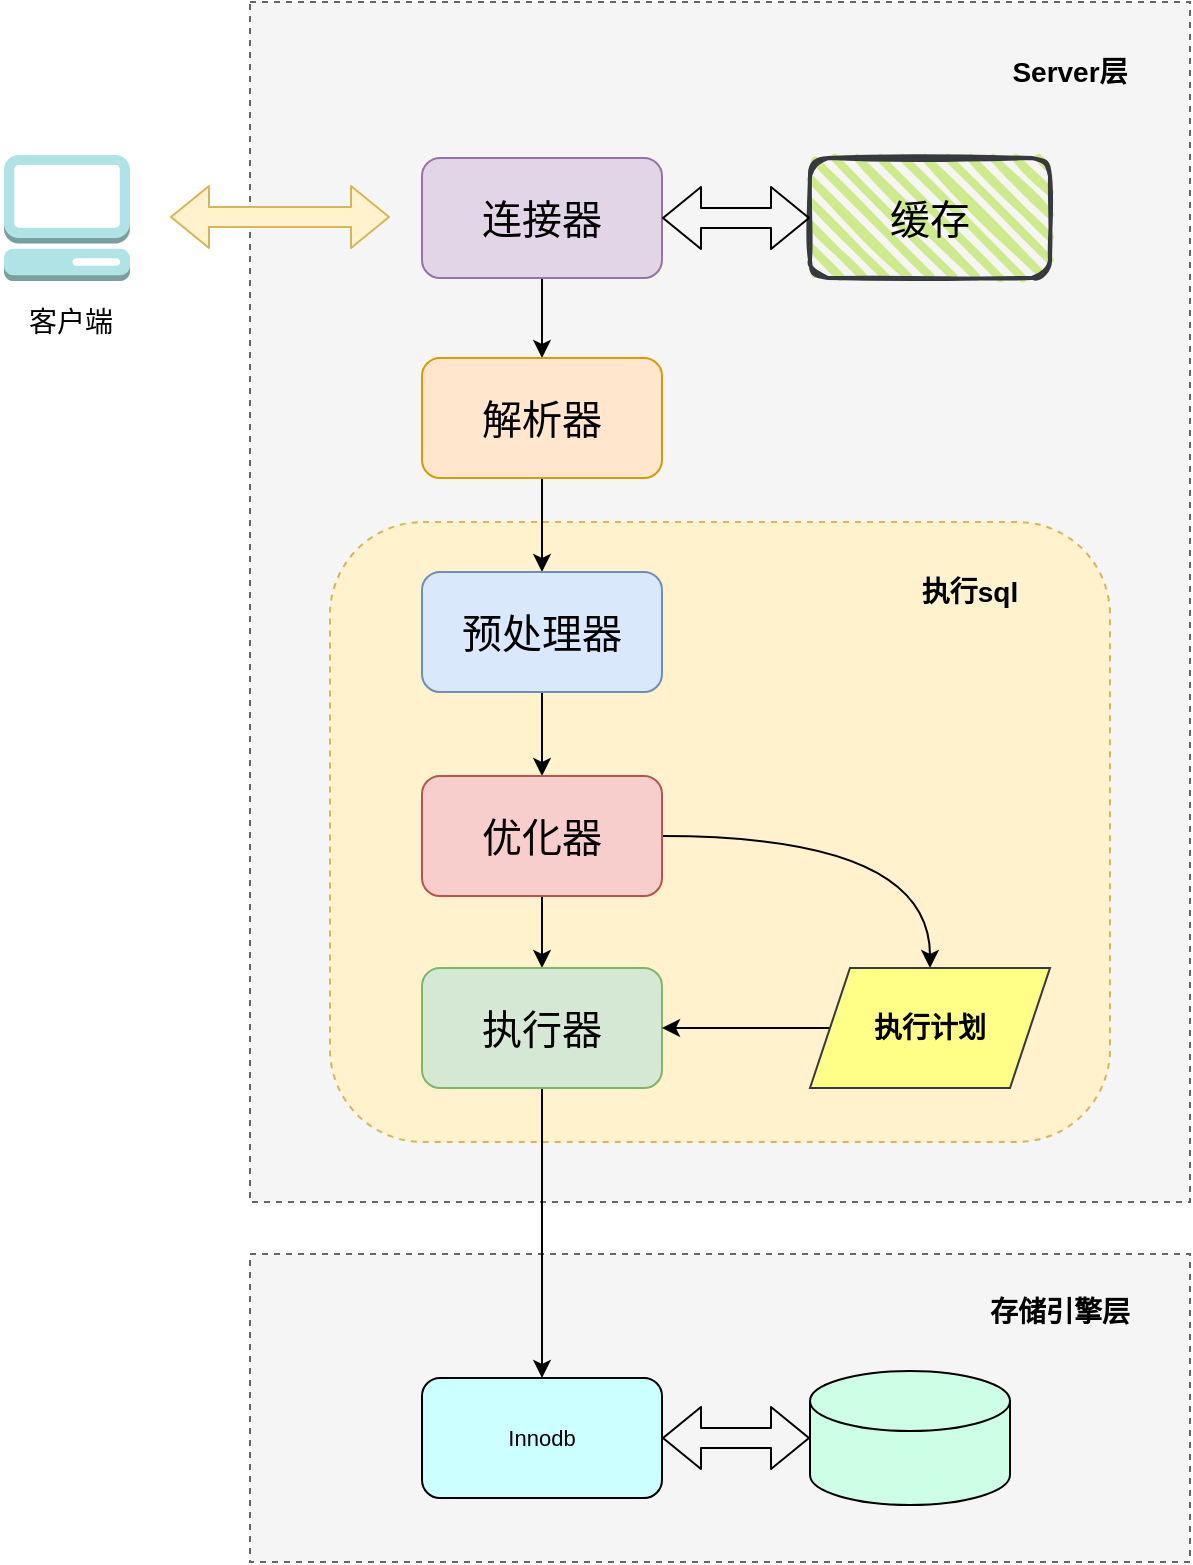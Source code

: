 <mxfile version="20.4.1" type="github">
  <diagram id="_2H_7gOdbjpE27JCmU6C" name="第 1 页">
    <mxGraphModel dx="946" dy="591" grid="1" gridSize="10" guides="1" tooltips="1" connect="1" arrows="1" fold="1" page="1" pageScale="1" pageWidth="827" pageHeight="1169" math="0" shadow="0">
      <root>
        <mxCell id="0" />
        <mxCell id="1" parent="0" />
        <mxCell id="HJMY5x-vd4g9t8Cu7ISa-10" value="" style="rounded=0;whiteSpace=wrap;html=1;fontSize=20;fillColor=#f5f5f5;dashed=1;fontColor=#333333;strokeColor=#666666;" vertex="1" parent="1">
          <mxGeometry x="220" y="686" width="470" height="154" as="geometry" />
        </mxCell>
        <mxCell id="HJMY5x-vd4g9t8Cu7ISa-5" value="" style="rounded=0;whiteSpace=wrap;html=1;fontSize=20;fillColor=#f5f5f5;dashed=1;fontColor=#333333;strokeColor=#666666;" vertex="1" parent="1">
          <mxGeometry x="220" y="60" width="470" height="600" as="geometry" />
        </mxCell>
        <mxCell id="HJMY5x-vd4g9t8Cu7ISa-15" value="" style="rounded=1;whiteSpace=wrap;html=1;dashed=1;fontSize=11;fillColor=#fff2cc;strokeColor=#d6b656;" vertex="1" parent="1">
          <mxGeometry x="260" y="320" width="390" height="310" as="geometry" />
        </mxCell>
        <mxCell id="HJMY5x-vd4g9t8Cu7ISa-1" value="&lt;font style=&quot;font-size: 20px;&quot;&gt;缓存&lt;/font&gt;" style="rounded=1;whiteSpace=wrap;html=1;strokeWidth=2;fillWeight=4;hachureGap=8;hachureAngle=45;fillColor=#cdeb8b;sketch=1;strokeColor=#36393d;" vertex="1" parent="1">
          <mxGeometry x="500" y="138" width="120" height="60" as="geometry" />
        </mxCell>
        <mxCell id="HJMY5x-vd4g9t8Cu7ISa-12" value="" style="edgeStyle=orthogonalEdgeStyle;rounded=0;orthogonalLoop=1;jettySize=auto;html=1;exitX=0.5;exitY=1;exitDx=0;exitDy=0;entryX=0.5;entryY=0;entryDx=0;entryDy=0;fontSize=20;" edge="1" parent="1" source="HJMY5x-vd4g9t8Cu7ISa-2" target="HJMY5x-vd4g9t8Cu7ISa-6">
          <mxGeometry relative="1" as="geometry" />
        </mxCell>
        <mxCell id="HJMY5x-vd4g9t8Cu7ISa-2" value="连接器" style="rounded=1;whiteSpace=wrap;html=1;fontSize=20;fillColor=#e1d5e7;strokeColor=#9673a6;" vertex="1" parent="1">
          <mxGeometry x="306" y="138" width="120" height="60" as="geometry" />
        </mxCell>
        <mxCell id="HJMY5x-vd4g9t8Cu7ISa-20" value="" style="edgeStyle=orthogonalEdgeStyle;curved=1;orthogonalLoop=1;jettySize=auto;html=1;fontSize=11;" edge="1" parent="1" source="HJMY5x-vd4g9t8Cu7ISa-6" target="HJMY5x-vd4g9t8Cu7ISa-7">
          <mxGeometry relative="1" as="geometry" />
        </mxCell>
        <mxCell id="HJMY5x-vd4g9t8Cu7ISa-6" value="解析器" style="rounded=1;whiteSpace=wrap;html=1;fontSize=20;fillColor=#ffe6cc;strokeColor=#d79b00;" vertex="1" parent="1">
          <mxGeometry x="306" y="238" width="120" height="60" as="geometry" />
        </mxCell>
        <mxCell id="HJMY5x-vd4g9t8Cu7ISa-21" value="" style="edgeStyle=orthogonalEdgeStyle;curved=1;orthogonalLoop=1;jettySize=auto;html=1;fontSize=11;" edge="1" parent="1" source="HJMY5x-vd4g9t8Cu7ISa-7" target="HJMY5x-vd4g9t8Cu7ISa-8">
          <mxGeometry relative="1" as="geometry" />
        </mxCell>
        <mxCell id="HJMY5x-vd4g9t8Cu7ISa-7" value="预处理器" style="rounded=1;whiteSpace=wrap;html=1;fontSize=20;fillColor=#dae8fc;strokeColor=#6c8ebf;" vertex="1" parent="1">
          <mxGeometry x="306" y="345" width="120" height="60" as="geometry" />
        </mxCell>
        <mxCell id="HJMY5x-vd4g9t8Cu7ISa-22" value="" style="edgeStyle=orthogonalEdgeStyle;curved=1;orthogonalLoop=1;jettySize=auto;html=1;fontSize=11;" edge="1" parent="1" source="HJMY5x-vd4g9t8Cu7ISa-8" target="HJMY5x-vd4g9t8Cu7ISa-9">
          <mxGeometry relative="1" as="geometry" />
        </mxCell>
        <mxCell id="HJMY5x-vd4g9t8Cu7ISa-31" value="" style="edgeStyle=orthogonalEdgeStyle;curved=1;orthogonalLoop=1;jettySize=auto;html=1;fontSize=14;" edge="1" parent="1" source="HJMY5x-vd4g9t8Cu7ISa-8" target="HJMY5x-vd4g9t8Cu7ISa-30">
          <mxGeometry relative="1" as="geometry" />
        </mxCell>
        <mxCell id="HJMY5x-vd4g9t8Cu7ISa-8" value="优化器" style="rounded=1;whiteSpace=wrap;html=1;fontSize=20;fillColor=#f8cecc;strokeColor=#b85450;" vertex="1" parent="1">
          <mxGeometry x="306" y="447" width="120" height="60" as="geometry" />
        </mxCell>
        <mxCell id="HJMY5x-vd4g9t8Cu7ISa-29" style="edgeStyle=orthogonalEdgeStyle;curved=1;orthogonalLoop=1;jettySize=auto;html=1;exitX=0.5;exitY=1;exitDx=0;exitDy=0;entryX=0.5;entryY=0;entryDx=0;entryDy=0;fontSize=11;" edge="1" parent="1" source="HJMY5x-vd4g9t8Cu7ISa-9" target="HJMY5x-vd4g9t8Cu7ISa-23">
          <mxGeometry relative="1" as="geometry" />
        </mxCell>
        <mxCell id="HJMY5x-vd4g9t8Cu7ISa-9" value="执行器" style="rounded=1;whiteSpace=wrap;html=1;fontSize=20;fillColor=#d5e8d4;strokeColor=#82b366;" vertex="1" parent="1">
          <mxGeometry x="306" y="543" width="120" height="60" as="geometry" />
        </mxCell>
        <mxCell id="HJMY5x-vd4g9t8Cu7ISa-11" value="" style="outlineConnect=0;dashed=0;verticalLabelPosition=bottom;verticalAlign=top;align=center;html=1;shape=mxgraph.aws3.management_console;fillColor=#b0e3e6;fontSize=20;strokeColor=#0e8088;" vertex="1" parent="1">
          <mxGeometry x="97" y="136.5" width="63" height="63" as="geometry" />
        </mxCell>
        <mxCell id="HJMY5x-vd4g9t8Cu7ISa-18" value="" style="shape=flexArrow;endArrow=classic;startArrow=classic;html=1;fontSize=11;curved=1;" edge="1" parent="1" source="HJMY5x-vd4g9t8Cu7ISa-2">
          <mxGeometry width="100" height="100" relative="1" as="geometry">
            <mxPoint x="426" y="268" as="sourcePoint" />
            <mxPoint x="500" y="168" as="targetPoint" />
          </mxGeometry>
        </mxCell>
        <mxCell id="HJMY5x-vd4g9t8Cu7ISa-23" value="Innodb" style="rounded=1;whiteSpace=wrap;html=1;fontSize=11;fillColor=#CCFFFF;" vertex="1" parent="1">
          <mxGeometry x="306" y="748" width="120" height="60" as="geometry" />
        </mxCell>
        <mxCell id="HJMY5x-vd4g9t8Cu7ISa-24" value="" style="shape=cylinder3;whiteSpace=wrap;html=1;boundedLbl=1;backgroundOutline=1;size=15;fontSize=11;fillColor=#CCFFE6;" vertex="1" parent="1">
          <mxGeometry x="500" y="744.5" width="100" height="67" as="geometry" />
        </mxCell>
        <mxCell id="HJMY5x-vd4g9t8Cu7ISa-26" value="" style="shape=flexArrow;endArrow=classic;startArrow=classic;html=1;fontSize=11;curved=1;exitX=1;exitY=0.5;exitDx=0;exitDy=0;" edge="1" parent="1" source="HJMY5x-vd4g9t8Cu7ISa-23" target="HJMY5x-vd4g9t8Cu7ISa-24">
          <mxGeometry width="100" height="100" relative="1" as="geometry">
            <mxPoint x="410" y="955" as="sourcePoint" />
            <mxPoint x="510" y="855" as="targetPoint" />
          </mxGeometry>
        </mxCell>
        <mxCell id="HJMY5x-vd4g9t8Cu7ISa-42" style="edgeStyle=orthogonalEdgeStyle;curved=1;orthogonalLoop=1;jettySize=auto;html=1;exitX=0;exitY=0.5;exitDx=0;exitDy=0;fontSize=14;" edge="1" parent="1" source="HJMY5x-vd4g9t8Cu7ISa-30" target="HJMY5x-vd4g9t8Cu7ISa-9">
          <mxGeometry relative="1" as="geometry" />
        </mxCell>
        <mxCell id="HJMY5x-vd4g9t8Cu7ISa-30" value="执行计划" style="shape=parallelogram;perimeter=parallelogramPerimeter;whiteSpace=wrap;html=1;fixedSize=1;fontSize=14;fillColor=#ffff88;fontStyle=1;strokeColor=#36393d;" vertex="1" parent="1">
          <mxGeometry x="500" y="543" width="120" height="60" as="geometry" />
        </mxCell>
        <mxCell id="HJMY5x-vd4g9t8Cu7ISa-37" value="" style="shape=flexArrow;endArrow=classic;startArrow=classic;html=1;fontSize=14;curved=1;fillColor=#fff2cc;strokeColor=#d6b656;" edge="1" parent="1">
          <mxGeometry width="100" height="100" relative="1" as="geometry">
            <mxPoint x="180" y="167.5" as="sourcePoint" />
            <mxPoint x="290" y="167.5" as="targetPoint" />
          </mxGeometry>
        </mxCell>
        <mxCell id="HJMY5x-vd4g9t8Cu7ISa-38" value="客户端" style="text;html=1;align=center;verticalAlign=middle;resizable=0;points=[];autosize=1;strokeColor=none;fillColor=none;fontSize=14;" vertex="1" parent="1">
          <mxGeometry x="95" y="205" width="70" height="30" as="geometry" />
        </mxCell>
        <mxCell id="HJMY5x-vd4g9t8Cu7ISa-39" value="&lt;b&gt;执行sql&lt;/b&gt;" style="text;html=1;strokeColor=none;fillColor=none;align=center;verticalAlign=middle;whiteSpace=wrap;rounded=0;fontSize=14;" vertex="1" parent="1">
          <mxGeometry x="550" y="340" width="60" height="30" as="geometry" />
        </mxCell>
        <mxCell id="HJMY5x-vd4g9t8Cu7ISa-40" value="&lt;b&gt;Server层&lt;/b&gt;" style="text;html=1;strokeColor=none;fillColor=none;align=center;verticalAlign=middle;whiteSpace=wrap;rounded=0;fontSize=14;" vertex="1" parent="1">
          <mxGeometry x="600" y="80" width="60" height="30" as="geometry" />
        </mxCell>
        <mxCell id="HJMY5x-vd4g9t8Cu7ISa-41" value="&lt;b&gt;存储引擎层&lt;/b&gt;" style="text;html=1;strokeColor=none;fillColor=none;align=center;verticalAlign=middle;whiteSpace=wrap;rounded=0;fontSize=14;" vertex="1" parent="1">
          <mxGeometry x="580" y="700" width="90" height="30" as="geometry" />
        </mxCell>
      </root>
    </mxGraphModel>
  </diagram>
</mxfile>
